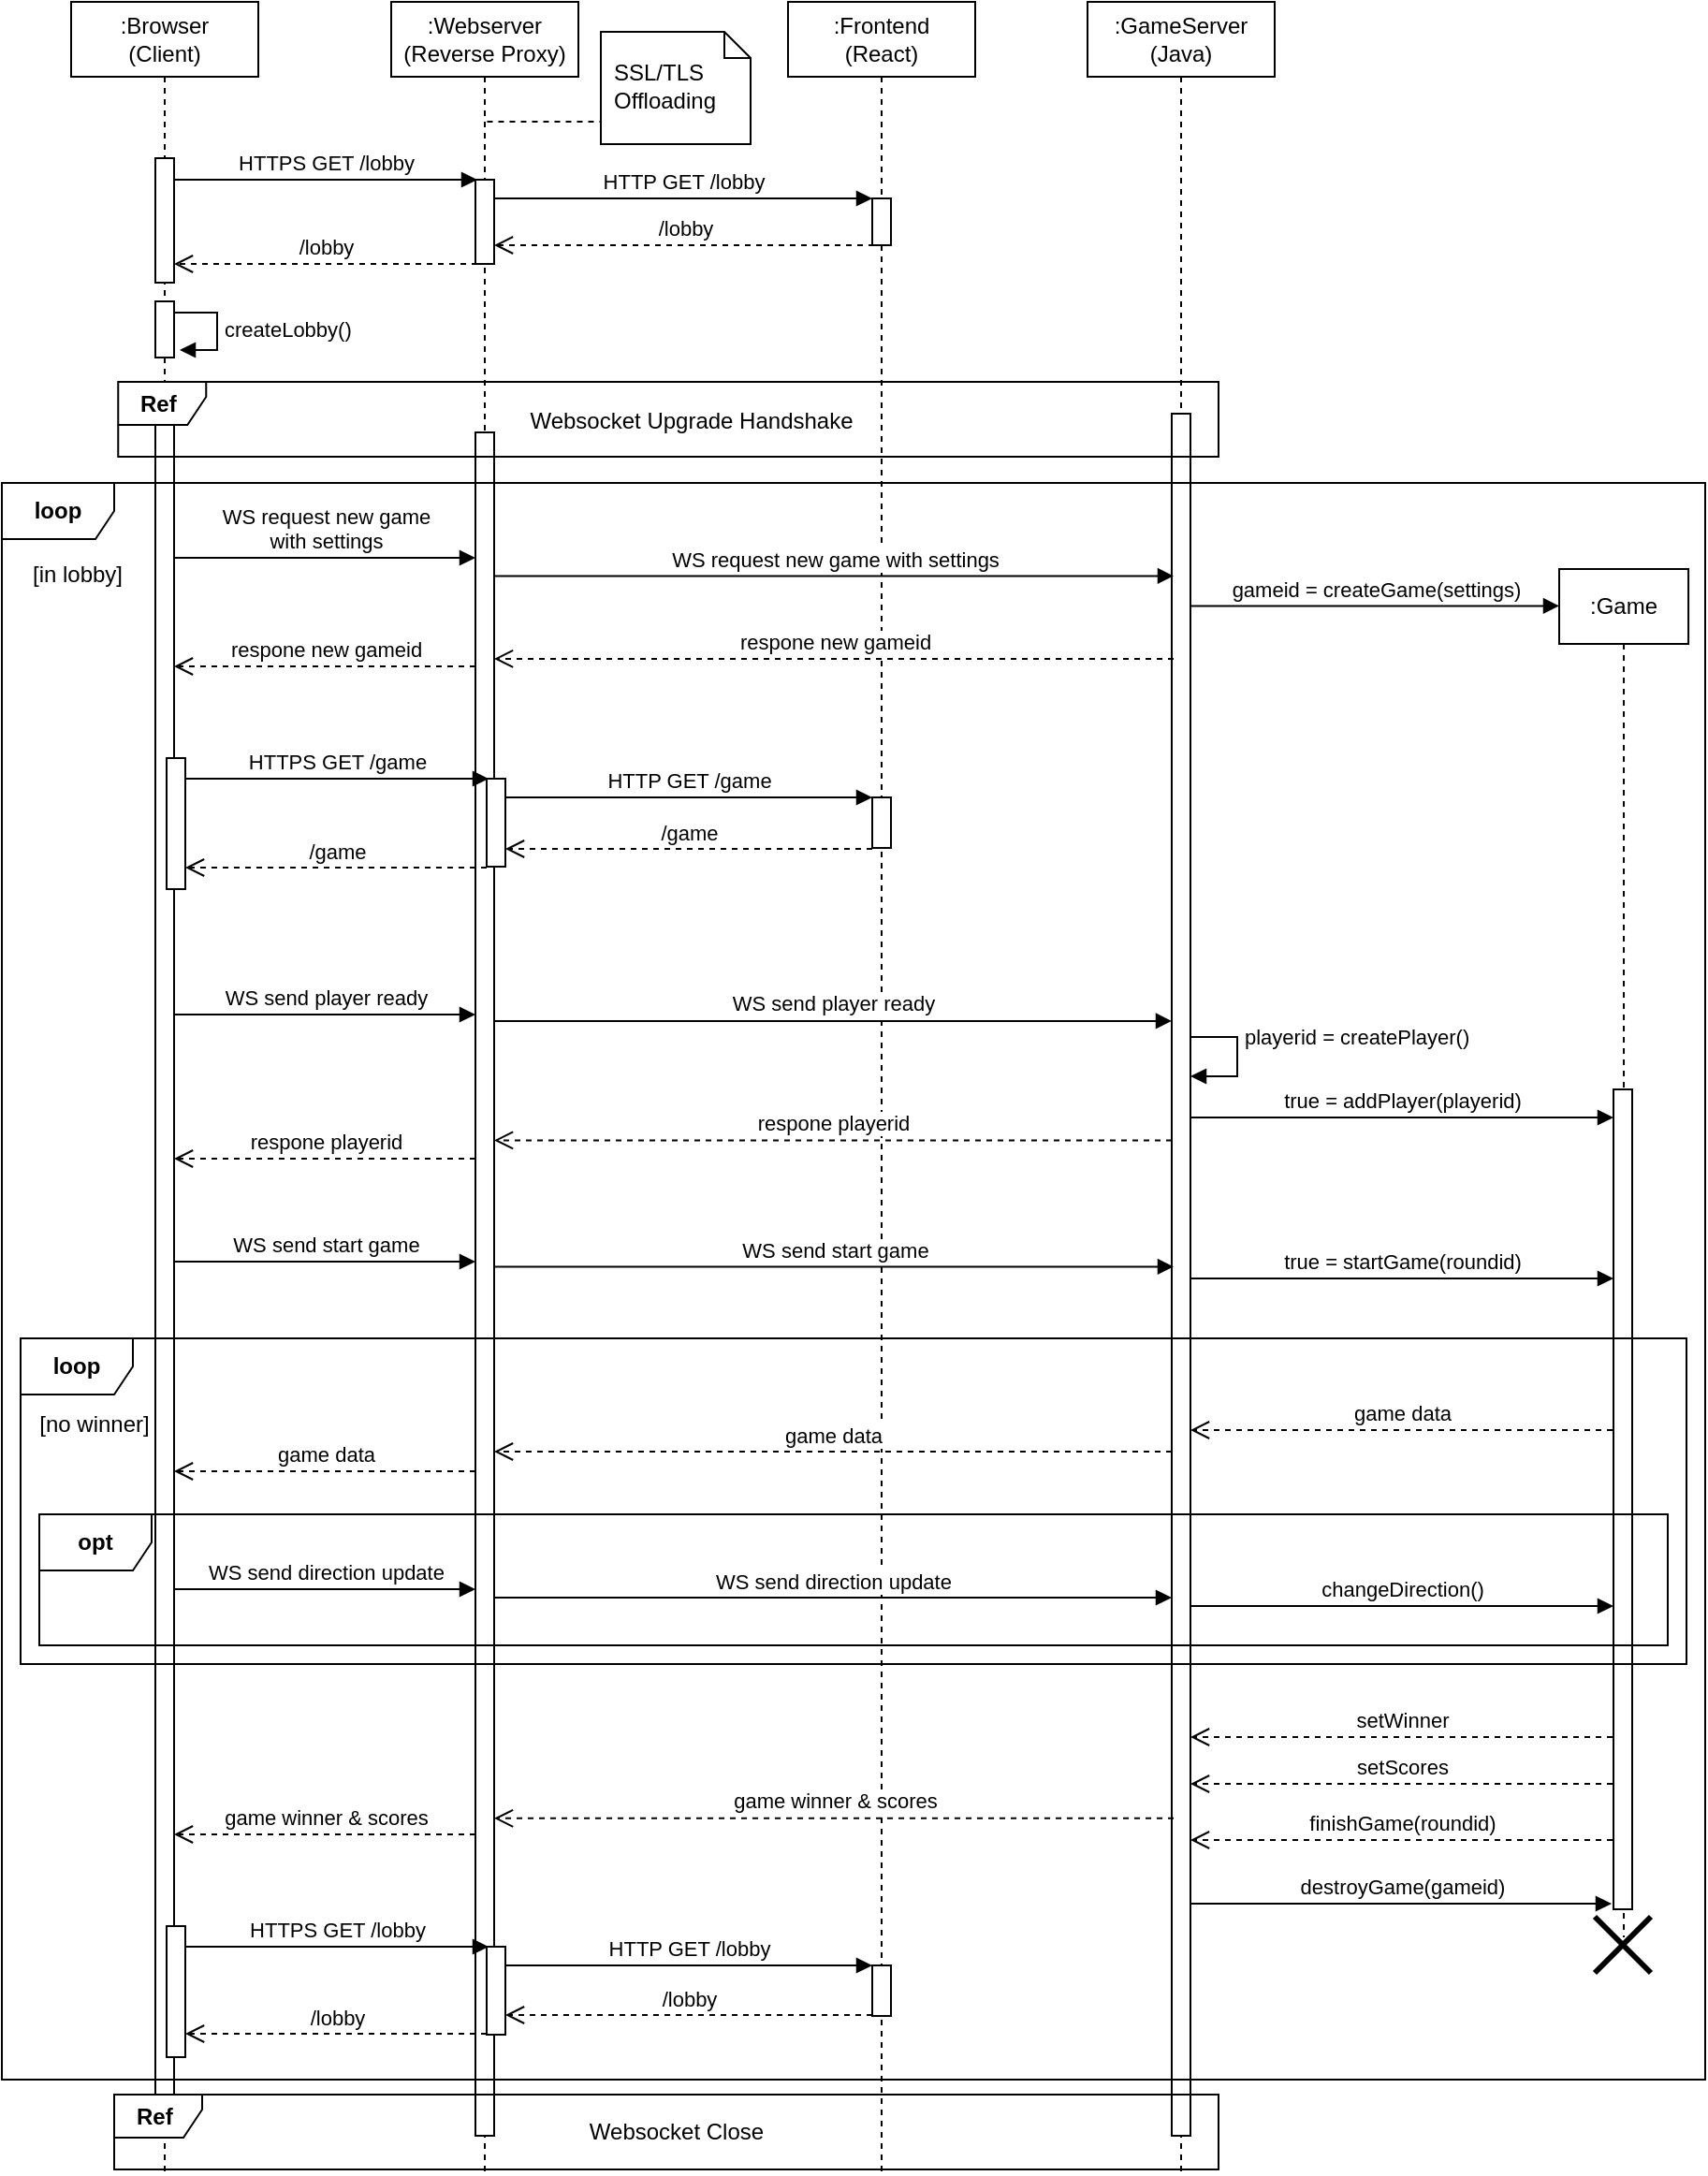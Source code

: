 <mxfile version="12.9.7" type="device"><diagram id="UvqC1-c9n8rjn-USIXsJ" name="Page-1"><mxGraphModel dx="1193" dy="645" grid="1" gridSize="10" guides="1" tooltips="1" connect="1" arrows="1" fold="1" page="1" pageScale="1" pageWidth="827" pageHeight="1169" math="0" shadow="0"><root><mxCell id="0"/><mxCell id="1" parent="0"/><mxCell id="zbqMzu3DgVusXwBv0Iwj-2" value=":Webserver (Reverse Proxy)" style="shape=umlLifeline;perimeter=lifelinePerimeter;whiteSpace=wrap;html=1;container=1;collapsible=0;recursiveResize=0;outlineConnect=0;" parent="1" vertex="1"><mxGeometry x="228" width="100" height="1160" as="geometry"/></mxCell><mxCell id="vid819ReNFQZQt70xP68-14" value="" style="html=1;points=[];perimeter=orthogonalPerimeter;" vertex="1" parent="zbqMzu3DgVusXwBv0Iwj-2"><mxGeometry x="45" y="95" width="10" height="45" as="geometry"/></mxCell><mxCell id="vid819ReNFQZQt70xP68-61" value="" style="html=1;points=[];perimeter=orthogonalPerimeter;" vertex="1" parent="1"><mxGeometry x="273" y="230" width="10" height="910" as="geometry"/></mxCell><mxCell id="zbqMzu3DgVusXwBv0Iwj-1" value=":Browser&lt;br&gt;(Client)" style="shape=umlLifeline;perimeter=lifelinePerimeter;whiteSpace=wrap;html=1;container=1;collapsible=0;recursiveResize=0;outlineConnect=0;" parent="1" vertex="1"><mxGeometry x="57" width="100" height="1160" as="geometry"/></mxCell><mxCell id="vid819ReNFQZQt70xP68-71" value="" style="html=1;points=[];perimeter=orthogonalPerimeter;" vertex="1" parent="zbqMzu3DgVusXwBv0Iwj-1"><mxGeometry x="45" y="204" width="10" height="936" as="geometry"/></mxCell><mxCell id="vid819ReNFQZQt70xP68-32" value="" style="html=1;points=[];perimeter=orthogonalPerimeter;" vertex="1" parent="zbqMzu3DgVusXwBv0Iwj-1"><mxGeometry x="45" y="83.5" width="10" height="66.5" as="geometry"/></mxCell><mxCell id="vid819ReNFQZQt70xP68-121" value="" style="html=1;points=[];perimeter=orthogonalPerimeter;" vertex="1" parent="zbqMzu3DgVusXwBv0Iwj-1"><mxGeometry x="45" y="160" width="10" height="30" as="geometry"/></mxCell><mxCell id="zbqMzu3DgVusXwBv0Iwj-6" value=":GameServer (Java)" style="shape=umlLifeline;perimeter=lifelinePerimeter;whiteSpace=wrap;html=1;container=1;collapsible=0;recursiveResize=0;outlineConnect=0;" parent="1" vertex="1"><mxGeometry x="600" width="100" height="1160" as="geometry"/></mxCell><mxCell id="vid819ReNFQZQt70xP68-19" value="" style="html=1;points=[];perimeter=orthogonalPerimeter;" vertex="1" parent="zbqMzu3DgVusXwBv0Iwj-6"><mxGeometry x="45" y="220" width="10" height="920" as="geometry"/></mxCell><mxCell id="vid819ReNFQZQt70xP68-119" value="&lt;b&gt;loop&lt;/b&gt;" style="shape=umlFrame;whiteSpace=wrap;html=1;" vertex="1" parent="1"><mxGeometry x="20" y="257" width="910" height="853" as="geometry"/></mxCell><mxCell id="zbqMzu3DgVusXwBv0Iwj-4" value=":Frontend&lt;br&gt;(React)" style="shape=umlLifeline;perimeter=lifelinePerimeter;whiteSpace=wrap;html=1;container=1;collapsible=0;recursiveResize=0;outlineConnect=0;" parent="1" vertex="1"><mxGeometry x="440" width="100" height="1160" as="geometry"/></mxCell><mxCell id="vid819ReNFQZQt70xP68-9" value="" style="html=1;points=[];perimeter=orthogonalPerimeter;" vertex="1" parent="zbqMzu3DgVusXwBv0Iwj-4"><mxGeometry x="45" y="105" width="10" height="25" as="geometry"/></mxCell><mxCell id="vid819ReNFQZQt70xP68-98" value="" style="html=1;points=[];perimeter=orthogonalPerimeter;" vertex="1" parent="zbqMzu3DgVusXwBv0Iwj-4"><mxGeometry x="45" y="1049" width="10" height="27" as="geometry"/></mxCell><mxCell id="vid819ReNFQZQt70xP68-113" value="" style="html=1;points=[];perimeter=orthogonalPerimeter;" vertex="1" parent="zbqMzu3DgVusXwBv0Iwj-4"><mxGeometry x="45" y="425" width="10" height="27" as="geometry"/></mxCell><mxCell id="zbqMzu3DgVusXwBv0Iwj-7" value=":Game" style="shape=umlLifeline;perimeter=lifelinePerimeter;whiteSpace=wrap;html=1;container=1;collapsible=0;recursiveResize=0;outlineConnect=0;" parent="1" vertex="1"><mxGeometry x="852" y="303" width="69.04" height="731" as="geometry"/></mxCell><mxCell id="vid819ReNFQZQt70xP68-53" value="" style="html=1;points=[];perimeter=orthogonalPerimeter;" vertex="1" parent="zbqMzu3DgVusXwBv0Iwj-7"><mxGeometry x="29" y="278" width="10" height="438" as="geometry"/></mxCell><mxCell id="vid819ReNFQZQt70xP68-72" value="&lt;b&gt;loop&lt;/b&gt;" style="shape=umlFrame;whiteSpace=wrap;html=1;" vertex="1" parent="1"><mxGeometry x="30" y="714" width="890" height="174" as="geometry"/></mxCell><mxCell id="vid819ReNFQZQt70xP68-10" value="/lobby" style="html=1;verticalAlign=bottom;endArrow=open;dashed=1;endSize=8;exitX=0.1;exitY=1;exitDx=0;exitDy=0;exitPerimeter=0;" edge="1" parent="1" source="vid819ReNFQZQt70xP68-9" target="vid819ReNFQZQt70xP68-14"><mxGeometry relative="1" as="geometry"><mxPoint x="458" y="312" as="targetPoint"/><mxPoint x="581.25" y="233" as="sourcePoint"/></mxGeometry></mxCell><mxCell id="vid819ReNFQZQt70xP68-11" value="HTTP GET /lobby" style="html=1;verticalAlign=bottom;endArrow=block;entryX=0;entryY=0;" edge="1" parent="1" source="vid819ReNFQZQt70xP68-14" target="vid819ReNFQZQt70xP68-9"><mxGeometry relative="1" as="geometry"><mxPoint x="418" y="302" as="sourcePoint"/></mxGeometry></mxCell><mxCell id="vid819ReNFQZQt70xP68-13" value="" style="html=1;verticalAlign=bottom;endArrow=none;dashed=1;endSize=8;exitX=-0.022;exitY=0.8;exitDx=0;exitDy=0;exitPerimeter=0;endFill=0;" edge="1" parent="1"><mxGeometry relative="1" as="geometry"><mxPoint x="348.24" y="64" as="sourcePoint"/><mxPoint x="277.5" y="64" as="targetPoint"/></mxGeometry></mxCell><mxCell id="vid819ReNFQZQt70xP68-20" value="respone new gameid" style="html=1;verticalAlign=bottom;endArrow=open;dashed=1;endSize=8;exitX=0.1;exitY=0.143;exitDx=0;exitDy=0;exitPerimeter=0;" edge="1" parent="1"><mxGeometry relative="1" as="geometry"><mxPoint x="283" y="350.991" as="targetPoint"/><mxPoint x="646" y="350.991" as="sourcePoint"/></mxGeometry></mxCell><mxCell id="vid819ReNFQZQt70xP68-21" value="WS request new game with settings" style="html=1;verticalAlign=bottom;endArrow=block;entryX=0.1;entryY=0.1;entryDx=0;entryDy=0;entryPerimeter=0;" edge="1" parent="1"><mxGeometry relative="1" as="geometry"><mxPoint x="283" y="306.7" as="sourcePoint"/><mxPoint x="646" y="306.7" as="targetPoint"/></mxGeometry></mxCell><mxCell id="vid819ReNFQZQt70xP68-23" value="WS request new game &lt;br&gt;with settings" style="html=1;verticalAlign=bottom;startArrow=none;endArrow=block;startSize=8;startFill=0;" edge="1" parent="1"><mxGeometry relative="1" as="geometry"><mxPoint x="112" y="297" as="sourcePoint"/><mxPoint x="273" y="297" as="targetPoint"/></mxGeometry></mxCell><mxCell id="vid819ReNFQZQt70xP68-24" value="respone new gameid" style="html=1;verticalAlign=bottom;endArrow=open;dashed=1;endSize=8;" edge="1" parent="1" source="vid819ReNFQZQt70xP68-61"><mxGeometry relative="1" as="geometry"><mxPoint x="112" y="355" as="targetPoint"/><mxPoint x="343" y="355" as="sourcePoint"/></mxGeometry></mxCell><mxCell id="vid819ReNFQZQt70xP68-15" value="HTTPS GET /lobby" style="html=1;verticalAlign=bottom;startArrow=none;endArrow=block;startSize=8;startFill=0;entryX=0.1;entryY=0;entryDx=0;entryDy=0;entryPerimeter=0;" edge="1" parent="1" target="vid819ReNFQZQt70xP68-14" source="vid819ReNFQZQt70xP68-32"><mxGeometry relative="1" as="geometry"><mxPoint x="106.5" y="194" as="sourcePoint"/><mxPoint x="238" y="292" as="targetPoint"/></mxGeometry></mxCell><mxCell id="vid819ReNFQZQt70xP68-16" value="/lobby" style="html=1;verticalAlign=bottom;endArrow=open;dashed=1;endSize=8;exitX=0.1;exitY=1;exitDx=0;exitDy=0;exitPerimeter=0;" edge="1" parent="1" source="vid819ReNFQZQt70xP68-14" target="vid819ReNFQZQt70xP68-32"><mxGeometry relative="1" as="geometry"><mxPoint x="106.5" y="241.5" as="targetPoint"/><mxPoint x="341.25" y="241.5" as="sourcePoint"/></mxGeometry></mxCell><mxCell id="vid819ReNFQZQt70xP68-35" value="gameid = createGame(settings)" style="html=1;verticalAlign=bottom;endArrow=block;entryX=0;entryY=0.027;entryDx=0;entryDy=0;entryPerimeter=0;" edge="1" parent="1" target="zbqMzu3DgVusXwBv0Iwj-7" source="vid819ReNFQZQt70xP68-19"><mxGeometry relative="1" as="geometry"><mxPoint x="641" y="324.5" as="sourcePoint"/><mxPoint x="836" y="324" as="targetPoint"/></mxGeometry></mxCell><mxCell id="vid819ReNFQZQt70xP68-45" value="respone playerid" style="html=1;verticalAlign=bottom;endArrow=open;dashed=1;endSize=8;exitX=0;exitY=0.422;exitDx=0;exitDy=0;exitPerimeter=0;" edge="1" parent="1" source="vid819ReNFQZQt70xP68-19" target="vid819ReNFQZQt70xP68-61"><mxGeometry relative="1" as="geometry"><mxPoint x="353" y="606.5" as="targetPoint"/><mxPoint x="783" y="606.5" as="sourcePoint"/></mxGeometry></mxCell><mxCell id="vid819ReNFQZQt70xP68-46" value="WS send player ready" style="html=1;verticalAlign=bottom;endArrow=block;entryX=0;entryY=0.343;entryDx=0;entryDy=0;entryPerimeter=0;" edge="1" parent="1"><mxGeometry relative="1" as="geometry"><mxPoint x="283" y="544.449" as="sourcePoint"/><mxPoint x="645" y="544.449" as="targetPoint"/></mxGeometry></mxCell><mxCell id="vid819ReNFQZQt70xP68-47" value="WS send player ready" style="html=1;verticalAlign=bottom;startArrow=none;endArrow=block;startSize=8;startFill=0;" edge="1" parent="1" target="vid819ReNFQZQt70xP68-61"><mxGeometry relative="1" as="geometry"><mxPoint x="112" y="541" as="sourcePoint"/><mxPoint x="344" y="541" as="targetPoint"/></mxGeometry></mxCell><mxCell id="vid819ReNFQZQt70xP68-48" value="respone playerid" style="html=1;verticalAlign=bottom;endArrow=open;dashed=1;endSize=8;" edge="1" parent="1" source="vid819ReNFQZQt70xP68-61"><mxGeometry relative="1" as="geometry"><mxPoint x="112" y="618" as="targetPoint"/><mxPoint x="343" y="618" as="sourcePoint"/></mxGeometry></mxCell><mxCell id="vid819ReNFQZQt70xP68-52" value="true = addPlayer(playerid)" style="html=1;verticalAlign=bottom;endArrow=block;" edge="1" parent="1"><mxGeometry relative="1" as="geometry"><mxPoint x="655" y="596" as="sourcePoint"/><mxPoint x="881" y="596" as="targetPoint"/></mxGeometry></mxCell><mxCell id="vid819ReNFQZQt70xP68-62" value="game data" style="html=1;verticalAlign=bottom;endArrow=open;dashed=1;endSize=8;" edge="1" parent="1"><mxGeometry relative="1" as="geometry"><mxPoint x="283" y="774.5" as="targetPoint"/><mxPoint x="645" y="774.5" as="sourcePoint"/></mxGeometry></mxCell><mxCell id="vid819ReNFQZQt70xP68-63" value="WS send start game" style="html=1;verticalAlign=bottom;endArrow=block;entryX=0.1;entryY=0.491;entryDx=0;entryDy=0;entryPerimeter=0;" edge="1" parent="1"><mxGeometry relative="1" as="geometry"><mxPoint x="283" y="675.72" as="sourcePoint"/><mxPoint x="646" y="675.72" as="targetPoint"/></mxGeometry></mxCell><mxCell id="vid819ReNFQZQt70xP68-64" value="WS send start game" style="html=1;verticalAlign=bottom;startArrow=none;endArrow=block;startSize=8;startFill=0;" edge="1" parent="1" target="vid819ReNFQZQt70xP68-61"><mxGeometry relative="1" as="geometry"><mxPoint x="112" y="673" as="sourcePoint"/><mxPoint x="343" y="673" as="targetPoint"/></mxGeometry></mxCell><mxCell id="vid819ReNFQZQt70xP68-65" value="game data" style="html=1;verticalAlign=bottom;endArrow=open;dashed=1;endSize=8;" edge="1" parent="1" source="vid819ReNFQZQt70xP68-61"><mxGeometry relative="1" as="geometry"><mxPoint x="112" y="785" as="targetPoint"/><mxPoint x="343" y="785" as="sourcePoint"/></mxGeometry></mxCell><mxCell id="vid819ReNFQZQt70xP68-66" value="true = startGame(roundid)" style="html=1;verticalAlign=bottom;endArrow=block;" edge="1" parent="1" source="vid819ReNFQZQt70xP68-19"><mxGeometry relative="1" as="geometry"><mxPoint x="641" y="682" as="sourcePoint"/><mxPoint x="881" y="682" as="targetPoint"/></mxGeometry></mxCell><mxCell id="vid819ReNFQZQt70xP68-68" value="game data" style="html=1;verticalAlign=bottom;endArrow=open;dashed=1;endSize=8;" edge="1" parent="1" target="vid819ReNFQZQt70xP68-19"><mxGeometry relative="1" as="geometry"><mxPoint x="641" y="763" as="targetPoint"/><mxPoint x="880.5" y="763" as="sourcePoint"/></mxGeometry></mxCell><mxCell id="vid819ReNFQZQt70xP68-75" value="&lt;b&gt;opt&lt;/b&gt;" style="shape=umlFrame;whiteSpace=wrap;html=1;" vertex="1" parent="1"><mxGeometry x="40" y="808" width="870" height="70" as="geometry"/></mxCell><mxCell id="vid819ReNFQZQt70xP68-76" value="WS send direction update" style="html=1;verticalAlign=bottom;endArrow=block;" edge="1" parent="1"><mxGeometry relative="1" as="geometry"><mxPoint x="283" y="852.5" as="sourcePoint"/><mxPoint x="645" y="852.5" as="targetPoint"/></mxGeometry></mxCell><mxCell id="vid819ReNFQZQt70xP68-77" value="WS send direction update" style="html=1;verticalAlign=bottom;startArrow=none;endArrow=block;startSize=8;startFill=0;" edge="1" parent="1" target="vid819ReNFQZQt70xP68-61"><mxGeometry relative="1" as="geometry"><mxPoint x="112" y="848" as="sourcePoint"/><mxPoint x="343" y="848" as="targetPoint"/></mxGeometry></mxCell><mxCell id="vid819ReNFQZQt70xP68-78" value="changeDirection()" style="html=1;verticalAlign=bottom;endArrow=block;" edge="1" parent="1" source="vid819ReNFQZQt70xP68-19"><mxGeometry relative="1" as="geometry"><mxPoint x="641" y="857" as="sourcePoint"/><mxPoint x="881" y="857" as="targetPoint"/></mxGeometry></mxCell><mxCell id="vid819ReNFQZQt70xP68-74" value="[no winner]" style="text;html=1;align=center;verticalAlign=middle;resizable=0;points=[];autosize=1;fillColor=none;" vertex="1" parent="1"><mxGeometry x="34" y="749.5" width="70" height="20" as="geometry"/></mxCell><mxCell id="vid819ReNFQZQt70xP68-79" value="game winner &amp;amp; scores" style="html=1;verticalAlign=bottom;endArrow=open;dashed=1;endSize=8;exitX=0.1;exitY=0.803;exitDx=0;exitDy=0;exitPerimeter=0;" edge="1" parent="1"><mxGeometry relative="1" as="geometry"><mxPoint x="283" y="970.411" as="targetPoint"/><mxPoint x="646" y="970.411" as="sourcePoint"/></mxGeometry></mxCell><mxCell id="vid819ReNFQZQt70xP68-80" value="game winner &amp;amp; scores" style="html=1;verticalAlign=bottom;endArrow=open;dashed=1;endSize=8;" edge="1" parent="1" source="vid819ReNFQZQt70xP68-61"><mxGeometry relative="1" as="geometry"><mxPoint x="112" y="979" as="targetPoint"/><mxPoint x="343" y="979" as="sourcePoint"/></mxGeometry></mxCell><mxCell id="vid819ReNFQZQt70xP68-81" value="setWinner" style="html=1;verticalAlign=bottom;endArrow=open;dashed=1;endSize=8;" edge="1" parent="1" target="vid819ReNFQZQt70xP68-19"><mxGeometry relative="1" as="geometry"><mxPoint x="641" y="927" as="targetPoint"/><mxPoint x="880.5" y="927" as="sourcePoint"/></mxGeometry></mxCell><mxCell id="vid819ReNFQZQt70xP68-82" value="setScores" style="html=1;verticalAlign=bottom;endArrow=open;dashed=1;endSize=8;" edge="1" parent="1" target="vid819ReNFQZQt70xP68-19"><mxGeometry relative="1" as="geometry"><mxPoint x="641" y="952" as="targetPoint"/><mxPoint x="880.5" y="952" as="sourcePoint"/></mxGeometry></mxCell><mxCell id="vid819ReNFQZQt70xP68-83" value="finishGame(roundid)" style="html=1;verticalAlign=bottom;endArrow=open;dashed=1;endSize=8;" edge="1" parent="1" target="vid819ReNFQZQt70xP68-19"><mxGeometry relative="1" as="geometry"><mxPoint x="641" y="982" as="targetPoint"/><mxPoint x="880.5" y="982" as="sourcePoint"/></mxGeometry></mxCell><mxCell id="vid819ReNFQZQt70xP68-88" value="" style="group" vertex="1" connectable="0" parent="1"><mxGeometry x="82.13" y="203" width="587.87" height="40" as="geometry"/></mxCell><mxCell id="vid819ReNFQZQt70xP68-31" value="&lt;span style=&quot;text-align: left&quot;&gt;Websocket Upgrade Handshake&lt;/span&gt;" style="text;html=1;strokeColor=none;fillColor=none;align=center;verticalAlign=middle;whiteSpace=wrap;rounded=0;" vertex="1" parent="vid819ReNFQZQt70xP68-88"><mxGeometry x="203.268" y="11" width="206.549" height="20" as="geometry"/></mxCell><mxCell id="vid819ReNFQZQt70xP68-30" value="&lt;b&gt;Ref&lt;/b&gt;&amp;nbsp;" style="shape=umlFrame;whiteSpace=wrap;html=1;width=47;height=23;align=left;spacingLeft=10;fillColor=#FFFFFF;" vertex="1" parent="vid819ReNFQZQt70xP68-88"><mxGeometry width="587.87" height="40" as="geometry"/></mxCell><mxCell id="vid819ReNFQZQt70xP68-89" value="playerid = createPlayer()" style="edgeStyle=orthogonalEdgeStyle;html=1;align=left;spacingLeft=2;endArrow=block;rounded=0;" edge="1" parent="1"><mxGeometry x="-0.296" relative="1" as="geometry"><mxPoint x="655" y="553" as="sourcePoint"/><Array as="points"><mxPoint x="680" y="553"/><mxPoint x="680" y="574"/></Array><mxPoint x="655" y="574" as="targetPoint"/><mxPoint as="offset"/></mxGeometry></mxCell><mxCell id="vid819ReNFQZQt70xP68-94" value="destroyGame(gameid)" style="html=1;verticalAlign=bottom;endArrow=block;" edge="1" parent="1" source="vid819ReNFQZQt70xP68-19"><mxGeometry relative="1" as="geometry"><mxPoint x="640" y="1016" as="sourcePoint"/><mxPoint x="880" y="1016" as="targetPoint"/></mxGeometry></mxCell><mxCell id="vid819ReNFQZQt70xP68-97" value="" style="html=1;points=[];perimeter=orthogonalPerimeter;" vertex="1" parent="1"><mxGeometry x="279" y="1039" width="10" height="47" as="geometry"/></mxCell><mxCell id="vid819ReNFQZQt70xP68-99" value="/lobby" style="html=1;verticalAlign=bottom;endArrow=open;dashed=1;endSize=8;" edge="1" parent="1"><mxGeometry relative="1" as="geometry"><mxPoint x="289" y="1075.5" as="targetPoint"/><mxPoint x="485" y="1075.5" as="sourcePoint"/></mxGeometry></mxCell><mxCell id="vid819ReNFQZQt70xP68-100" value="HTTP GET /lobby" style="html=1;verticalAlign=bottom;endArrow=block;entryX=0;entryY=0;" edge="1" parent="1" source="vid819ReNFQZQt70xP68-97" target="vid819ReNFQZQt70xP68-98"><mxGeometry relative="1" as="geometry"><mxPoint x="424" y="1146" as="sourcePoint"/></mxGeometry></mxCell><mxCell id="vid819ReNFQZQt70xP68-102" value="" style="html=1;points=[];perimeter=orthogonalPerimeter;" vertex="1" parent="1"><mxGeometry x="108" y="1028" width="10" height="70" as="geometry"/></mxCell><mxCell id="vid819ReNFQZQt70xP68-103" value="HTTPS GET /lobby" style="html=1;verticalAlign=bottom;startArrow=none;endArrow=block;startSize=8;startFill=0;entryX=0.1;entryY=0;entryDx=0;entryDy=0;entryPerimeter=0;" edge="1" parent="1" source="vid819ReNFQZQt70xP68-102" target="vid819ReNFQZQt70xP68-97"><mxGeometry relative="1" as="geometry"><mxPoint x="112.5" y="1038" as="sourcePoint"/><mxPoint x="244" y="1136" as="targetPoint"/></mxGeometry></mxCell><mxCell id="vid819ReNFQZQt70xP68-104" value="/lobby" style="html=1;verticalAlign=bottom;endArrow=open;dashed=1;endSize=8;" edge="1" parent="1"><mxGeometry relative="1" as="geometry"><mxPoint x="118" y="1085.5" as="targetPoint"/><mxPoint x="279" y="1085.5" as="sourcePoint"/></mxGeometry></mxCell><mxCell id="vid819ReNFQZQt70xP68-112" value="" style="html=1;points=[];perimeter=orthogonalPerimeter;" vertex="1" parent="1"><mxGeometry x="279" y="415" width="10" height="47" as="geometry"/></mxCell><mxCell id="vid819ReNFQZQt70xP68-114" value="/game" style="html=1;verticalAlign=bottom;endArrow=open;dashed=1;endSize=8;" edge="1" parent="1"><mxGeometry relative="1" as="geometry"><mxPoint x="289" y="452.5" as="targetPoint"/><mxPoint x="485" y="452.5" as="sourcePoint"/></mxGeometry></mxCell><mxCell id="vid819ReNFQZQt70xP68-115" value="HTTP GET /game" style="html=1;verticalAlign=bottom;endArrow=block;entryX=0;entryY=0;" edge="1" parent="1" source="vid819ReNFQZQt70xP68-112" target="vid819ReNFQZQt70xP68-113"><mxGeometry relative="1" as="geometry"><mxPoint x="424" y="522" as="sourcePoint"/></mxGeometry></mxCell><mxCell id="vid819ReNFQZQt70xP68-116" value="" style="html=1;points=[];perimeter=orthogonalPerimeter;" vertex="1" parent="1"><mxGeometry x="108" y="404" width="10" height="70" as="geometry"/></mxCell><mxCell id="vid819ReNFQZQt70xP68-117" value="HTTPS GET /game" style="html=1;verticalAlign=bottom;startArrow=none;endArrow=block;startSize=8;startFill=0;entryX=0.1;entryY=0;entryDx=0;entryDy=0;entryPerimeter=0;" edge="1" parent="1" source="vid819ReNFQZQt70xP68-116" target="vid819ReNFQZQt70xP68-112"><mxGeometry relative="1" as="geometry"><mxPoint x="112.5" y="414" as="sourcePoint"/><mxPoint x="244" y="512" as="targetPoint"/></mxGeometry></mxCell><mxCell id="vid819ReNFQZQt70xP68-118" value="/game" style="html=1;verticalAlign=bottom;endArrow=open;dashed=1;endSize=8;" edge="1" parent="1"><mxGeometry relative="1" as="geometry"><mxPoint x="118" y="462.5" as="targetPoint"/><mxPoint x="279" y="462.5" as="sourcePoint"/></mxGeometry></mxCell><mxCell id="vid819ReNFQZQt70xP68-120" value="[in lobby]" style="text;html=1;align=center;verticalAlign=middle;resizable=0;points=[];autosize=1;fillColor=#ffffff;" vertex="1" parent="1"><mxGeometry x="31" y="297" width="58" height="18" as="geometry"/></mxCell><mxCell id="vid819ReNFQZQt70xP68-124" value="createLobby()" style="edgeStyle=orthogonalEdgeStyle;html=1;align=left;spacingLeft=2;endArrow=block;rounded=0;entryX=1;entryY=0;" edge="1" parent="1"><mxGeometry relative="1" as="geometry"><mxPoint x="112" y="166" as="sourcePoint"/><Array as="points"><mxPoint x="135" y="166"/><mxPoint x="135" y="186"/></Array><mxPoint x="115" y="186" as="targetPoint"/></mxGeometry></mxCell><mxCell id="vid819ReNFQZQt70xP68-12" value="&lt;br&gt;SSL/TLS Offloading" style="shape=note;whiteSpace=wrap;html=1;size=14;verticalAlign=top;align=left;spacingTop=-6;spacingLeft=5;" vertex="1" parent="1"><mxGeometry x="340" y="16" width="80" height="60" as="geometry"/></mxCell><mxCell id="vid819ReNFQZQt70xP68-129" value="&lt;b&gt;Ref&lt;/b&gt;&amp;nbsp;" style="shape=umlFrame;whiteSpace=wrap;html=1;width=47;height=23;align=left;spacingLeft=10;fillColor=#FFFFFF;" vertex="1" parent="1"><mxGeometry x="80" y="1118" width="590" height="40" as="geometry"/></mxCell><mxCell id="vid819ReNFQZQt70xP68-128" value="&lt;span style=&quot;text-align: left&quot;&gt;Websocket Close&lt;/span&gt;" style="text;html=1;strokeColor=none;fillColor=none;align=center;verticalAlign=middle;whiteSpace=wrap;rounded=0;" vertex="1" parent="1"><mxGeometry x="250.722" y="1128" width="258.549" height="20" as="geometry"/></mxCell><mxCell id="vid819ReNFQZQt70xP68-84" value="" style="shape=umlDestroy;whiteSpace=wrap;html=1;strokeWidth=3;fillColor=#ffffff;" vertex="1" parent="1"><mxGeometry x="871" y="1023" width="30" height="30" as="geometry"/></mxCell></root></mxGraphModel></diagram></mxfile>